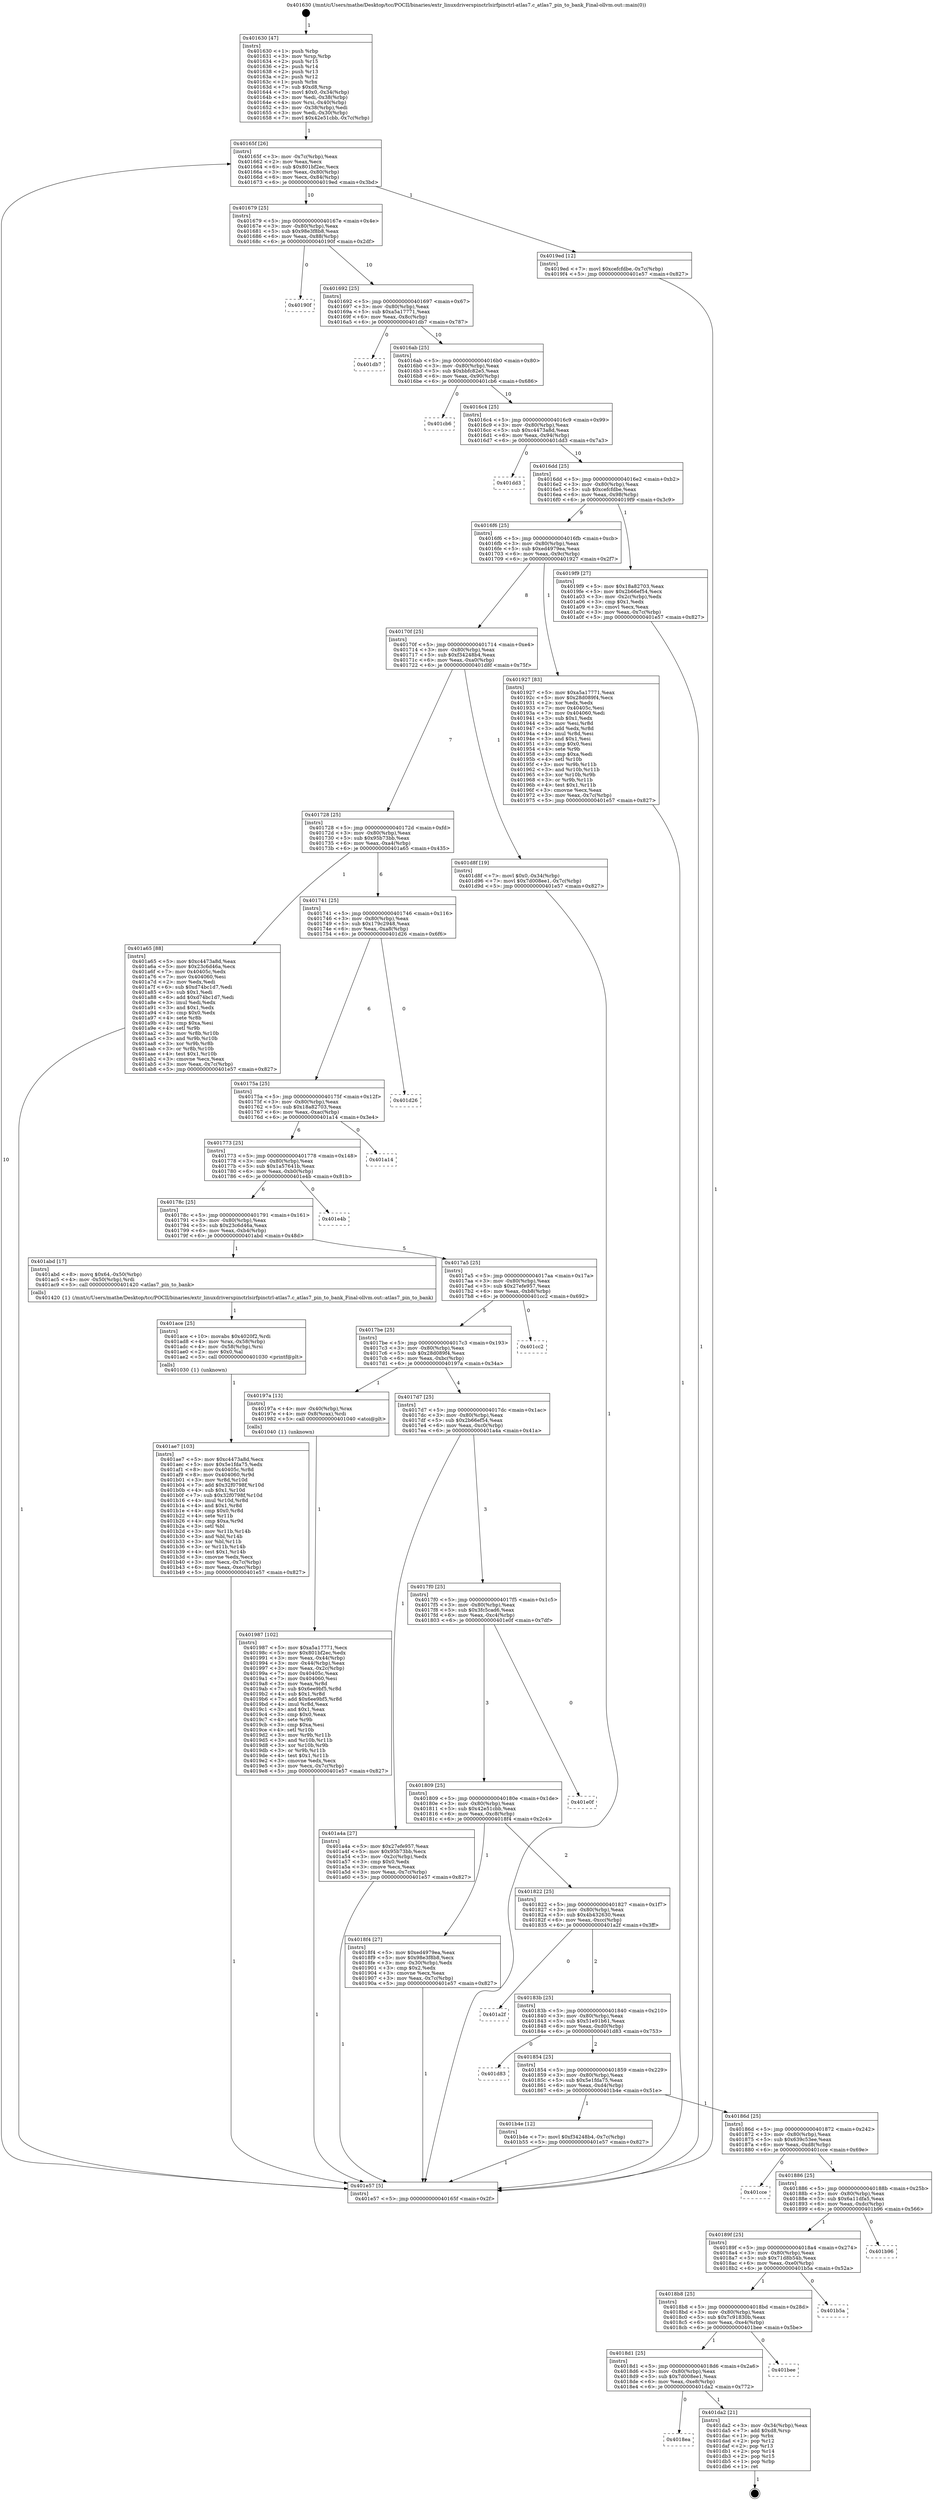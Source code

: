 digraph "0x401630" {
  label = "0x401630 (/mnt/c/Users/mathe/Desktop/tcc/POCII/binaries/extr_linuxdriverspinctrlsirfpinctrl-atlas7.c_atlas7_pin_to_bank_Final-ollvm.out::main(0))"
  labelloc = "t"
  node[shape=record]

  Entry [label="",width=0.3,height=0.3,shape=circle,fillcolor=black,style=filled]
  "0x40165f" [label="{
     0x40165f [26]\l
     | [instrs]\l
     &nbsp;&nbsp;0x40165f \<+3\>: mov -0x7c(%rbp),%eax\l
     &nbsp;&nbsp;0x401662 \<+2\>: mov %eax,%ecx\l
     &nbsp;&nbsp;0x401664 \<+6\>: sub $0x801bf2ec,%ecx\l
     &nbsp;&nbsp;0x40166a \<+3\>: mov %eax,-0x80(%rbp)\l
     &nbsp;&nbsp;0x40166d \<+6\>: mov %ecx,-0x84(%rbp)\l
     &nbsp;&nbsp;0x401673 \<+6\>: je 00000000004019ed \<main+0x3bd\>\l
  }"]
  "0x4019ed" [label="{
     0x4019ed [12]\l
     | [instrs]\l
     &nbsp;&nbsp;0x4019ed \<+7\>: movl $0xcefcfdbe,-0x7c(%rbp)\l
     &nbsp;&nbsp;0x4019f4 \<+5\>: jmp 0000000000401e57 \<main+0x827\>\l
  }"]
  "0x401679" [label="{
     0x401679 [25]\l
     | [instrs]\l
     &nbsp;&nbsp;0x401679 \<+5\>: jmp 000000000040167e \<main+0x4e\>\l
     &nbsp;&nbsp;0x40167e \<+3\>: mov -0x80(%rbp),%eax\l
     &nbsp;&nbsp;0x401681 \<+5\>: sub $0x98e3f8b8,%eax\l
     &nbsp;&nbsp;0x401686 \<+6\>: mov %eax,-0x88(%rbp)\l
     &nbsp;&nbsp;0x40168c \<+6\>: je 000000000040190f \<main+0x2df\>\l
  }"]
  Exit [label="",width=0.3,height=0.3,shape=circle,fillcolor=black,style=filled,peripheries=2]
  "0x40190f" [label="{
     0x40190f\l
  }", style=dashed]
  "0x401692" [label="{
     0x401692 [25]\l
     | [instrs]\l
     &nbsp;&nbsp;0x401692 \<+5\>: jmp 0000000000401697 \<main+0x67\>\l
     &nbsp;&nbsp;0x401697 \<+3\>: mov -0x80(%rbp),%eax\l
     &nbsp;&nbsp;0x40169a \<+5\>: sub $0xa5a17771,%eax\l
     &nbsp;&nbsp;0x40169f \<+6\>: mov %eax,-0x8c(%rbp)\l
     &nbsp;&nbsp;0x4016a5 \<+6\>: je 0000000000401db7 \<main+0x787\>\l
  }"]
  "0x4018ea" [label="{
     0x4018ea\l
  }", style=dashed]
  "0x401db7" [label="{
     0x401db7\l
  }", style=dashed]
  "0x4016ab" [label="{
     0x4016ab [25]\l
     | [instrs]\l
     &nbsp;&nbsp;0x4016ab \<+5\>: jmp 00000000004016b0 \<main+0x80\>\l
     &nbsp;&nbsp;0x4016b0 \<+3\>: mov -0x80(%rbp),%eax\l
     &nbsp;&nbsp;0x4016b3 \<+5\>: sub $0xbbfc82e5,%eax\l
     &nbsp;&nbsp;0x4016b8 \<+6\>: mov %eax,-0x90(%rbp)\l
     &nbsp;&nbsp;0x4016be \<+6\>: je 0000000000401cb6 \<main+0x686\>\l
  }"]
  "0x401da2" [label="{
     0x401da2 [21]\l
     | [instrs]\l
     &nbsp;&nbsp;0x401da2 \<+3\>: mov -0x34(%rbp),%eax\l
     &nbsp;&nbsp;0x401da5 \<+7\>: add $0xd8,%rsp\l
     &nbsp;&nbsp;0x401dac \<+1\>: pop %rbx\l
     &nbsp;&nbsp;0x401dad \<+2\>: pop %r12\l
     &nbsp;&nbsp;0x401daf \<+2\>: pop %r13\l
     &nbsp;&nbsp;0x401db1 \<+2\>: pop %r14\l
     &nbsp;&nbsp;0x401db3 \<+2\>: pop %r15\l
     &nbsp;&nbsp;0x401db5 \<+1\>: pop %rbp\l
     &nbsp;&nbsp;0x401db6 \<+1\>: ret\l
  }"]
  "0x401cb6" [label="{
     0x401cb6\l
  }", style=dashed]
  "0x4016c4" [label="{
     0x4016c4 [25]\l
     | [instrs]\l
     &nbsp;&nbsp;0x4016c4 \<+5\>: jmp 00000000004016c9 \<main+0x99\>\l
     &nbsp;&nbsp;0x4016c9 \<+3\>: mov -0x80(%rbp),%eax\l
     &nbsp;&nbsp;0x4016cc \<+5\>: sub $0xc4473a8d,%eax\l
     &nbsp;&nbsp;0x4016d1 \<+6\>: mov %eax,-0x94(%rbp)\l
     &nbsp;&nbsp;0x4016d7 \<+6\>: je 0000000000401dd3 \<main+0x7a3\>\l
  }"]
  "0x4018d1" [label="{
     0x4018d1 [25]\l
     | [instrs]\l
     &nbsp;&nbsp;0x4018d1 \<+5\>: jmp 00000000004018d6 \<main+0x2a6\>\l
     &nbsp;&nbsp;0x4018d6 \<+3\>: mov -0x80(%rbp),%eax\l
     &nbsp;&nbsp;0x4018d9 \<+5\>: sub $0x7d008ee1,%eax\l
     &nbsp;&nbsp;0x4018de \<+6\>: mov %eax,-0xe8(%rbp)\l
     &nbsp;&nbsp;0x4018e4 \<+6\>: je 0000000000401da2 \<main+0x772\>\l
  }"]
  "0x401dd3" [label="{
     0x401dd3\l
  }", style=dashed]
  "0x4016dd" [label="{
     0x4016dd [25]\l
     | [instrs]\l
     &nbsp;&nbsp;0x4016dd \<+5\>: jmp 00000000004016e2 \<main+0xb2\>\l
     &nbsp;&nbsp;0x4016e2 \<+3\>: mov -0x80(%rbp),%eax\l
     &nbsp;&nbsp;0x4016e5 \<+5\>: sub $0xcefcfdbe,%eax\l
     &nbsp;&nbsp;0x4016ea \<+6\>: mov %eax,-0x98(%rbp)\l
     &nbsp;&nbsp;0x4016f0 \<+6\>: je 00000000004019f9 \<main+0x3c9\>\l
  }"]
  "0x401bee" [label="{
     0x401bee\l
  }", style=dashed]
  "0x4019f9" [label="{
     0x4019f9 [27]\l
     | [instrs]\l
     &nbsp;&nbsp;0x4019f9 \<+5\>: mov $0x18a82703,%eax\l
     &nbsp;&nbsp;0x4019fe \<+5\>: mov $0x2b66ef54,%ecx\l
     &nbsp;&nbsp;0x401a03 \<+3\>: mov -0x2c(%rbp),%edx\l
     &nbsp;&nbsp;0x401a06 \<+3\>: cmp $0x1,%edx\l
     &nbsp;&nbsp;0x401a09 \<+3\>: cmovl %ecx,%eax\l
     &nbsp;&nbsp;0x401a0c \<+3\>: mov %eax,-0x7c(%rbp)\l
     &nbsp;&nbsp;0x401a0f \<+5\>: jmp 0000000000401e57 \<main+0x827\>\l
  }"]
  "0x4016f6" [label="{
     0x4016f6 [25]\l
     | [instrs]\l
     &nbsp;&nbsp;0x4016f6 \<+5\>: jmp 00000000004016fb \<main+0xcb\>\l
     &nbsp;&nbsp;0x4016fb \<+3\>: mov -0x80(%rbp),%eax\l
     &nbsp;&nbsp;0x4016fe \<+5\>: sub $0xed4979ea,%eax\l
     &nbsp;&nbsp;0x401703 \<+6\>: mov %eax,-0x9c(%rbp)\l
     &nbsp;&nbsp;0x401709 \<+6\>: je 0000000000401927 \<main+0x2f7\>\l
  }"]
  "0x4018b8" [label="{
     0x4018b8 [25]\l
     | [instrs]\l
     &nbsp;&nbsp;0x4018b8 \<+5\>: jmp 00000000004018bd \<main+0x28d\>\l
     &nbsp;&nbsp;0x4018bd \<+3\>: mov -0x80(%rbp),%eax\l
     &nbsp;&nbsp;0x4018c0 \<+5\>: sub $0x7c91830b,%eax\l
     &nbsp;&nbsp;0x4018c5 \<+6\>: mov %eax,-0xe4(%rbp)\l
     &nbsp;&nbsp;0x4018cb \<+6\>: je 0000000000401bee \<main+0x5be\>\l
  }"]
  "0x401927" [label="{
     0x401927 [83]\l
     | [instrs]\l
     &nbsp;&nbsp;0x401927 \<+5\>: mov $0xa5a17771,%eax\l
     &nbsp;&nbsp;0x40192c \<+5\>: mov $0x28d089f4,%ecx\l
     &nbsp;&nbsp;0x401931 \<+2\>: xor %edx,%edx\l
     &nbsp;&nbsp;0x401933 \<+7\>: mov 0x40405c,%esi\l
     &nbsp;&nbsp;0x40193a \<+7\>: mov 0x404060,%edi\l
     &nbsp;&nbsp;0x401941 \<+3\>: sub $0x1,%edx\l
     &nbsp;&nbsp;0x401944 \<+3\>: mov %esi,%r8d\l
     &nbsp;&nbsp;0x401947 \<+3\>: add %edx,%r8d\l
     &nbsp;&nbsp;0x40194a \<+4\>: imul %r8d,%esi\l
     &nbsp;&nbsp;0x40194e \<+3\>: and $0x1,%esi\l
     &nbsp;&nbsp;0x401951 \<+3\>: cmp $0x0,%esi\l
     &nbsp;&nbsp;0x401954 \<+4\>: sete %r9b\l
     &nbsp;&nbsp;0x401958 \<+3\>: cmp $0xa,%edi\l
     &nbsp;&nbsp;0x40195b \<+4\>: setl %r10b\l
     &nbsp;&nbsp;0x40195f \<+3\>: mov %r9b,%r11b\l
     &nbsp;&nbsp;0x401962 \<+3\>: and %r10b,%r11b\l
     &nbsp;&nbsp;0x401965 \<+3\>: xor %r10b,%r9b\l
     &nbsp;&nbsp;0x401968 \<+3\>: or %r9b,%r11b\l
     &nbsp;&nbsp;0x40196b \<+4\>: test $0x1,%r11b\l
     &nbsp;&nbsp;0x40196f \<+3\>: cmovne %ecx,%eax\l
     &nbsp;&nbsp;0x401972 \<+3\>: mov %eax,-0x7c(%rbp)\l
     &nbsp;&nbsp;0x401975 \<+5\>: jmp 0000000000401e57 \<main+0x827\>\l
  }"]
  "0x40170f" [label="{
     0x40170f [25]\l
     | [instrs]\l
     &nbsp;&nbsp;0x40170f \<+5\>: jmp 0000000000401714 \<main+0xe4\>\l
     &nbsp;&nbsp;0x401714 \<+3\>: mov -0x80(%rbp),%eax\l
     &nbsp;&nbsp;0x401717 \<+5\>: sub $0xf34248b4,%eax\l
     &nbsp;&nbsp;0x40171c \<+6\>: mov %eax,-0xa0(%rbp)\l
     &nbsp;&nbsp;0x401722 \<+6\>: je 0000000000401d8f \<main+0x75f\>\l
  }"]
  "0x401b5a" [label="{
     0x401b5a\l
  }", style=dashed]
  "0x401d8f" [label="{
     0x401d8f [19]\l
     | [instrs]\l
     &nbsp;&nbsp;0x401d8f \<+7\>: movl $0x0,-0x34(%rbp)\l
     &nbsp;&nbsp;0x401d96 \<+7\>: movl $0x7d008ee1,-0x7c(%rbp)\l
     &nbsp;&nbsp;0x401d9d \<+5\>: jmp 0000000000401e57 \<main+0x827\>\l
  }"]
  "0x401728" [label="{
     0x401728 [25]\l
     | [instrs]\l
     &nbsp;&nbsp;0x401728 \<+5\>: jmp 000000000040172d \<main+0xfd\>\l
     &nbsp;&nbsp;0x40172d \<+3\>: mov -0x80(%rbp),%eax\l
     &nbsp;&nbsp;0x401730 \<+5\>: sub $0x95b73bb,%eax\l
     &nbsp;&nbsp;0x401735 \<+6\>: mov %eax,-0xa4(%rbp)\l
     &nbsp;&nbsp;0x40173b \<+6\>: je 0000000000401a65 \<main+0x435\>\l
  }"]
  "0x40189f" [label="{
     0x40189f [25]\l
     | [instrs]\l
     &nbsp;&nbsp;0x40189f \<+5\>: jmp 00000000004018a4 \<main+0x274\>\l
     &nbsp;&nbsp;0x4018a4 \<+3\>: mov -0x80(%rbp),%eax\l
     &nbsp;&nbsp;0x4018a7 \<+5\>: sub $0x71d8b54b,%eax\l
     &nbsp;&nbsp;0x4018ac \<+6\>: mov %eax,-0xe0(%rbp)\l
     &nbsp;&nbsp;0x4018b2 \<+6\>: je 0000000000401b5a \<main+0x52a\>\l
  }"]
  "0x401a65" [label="{
     0x401a65 [88]\l
     | [instrs]\l
     &nbsp;&nbsp;0x401a65 \<+5\>: mov $0xc4473a8d,%eax\l
     &nbsp;&nbsp;0x401a6a \<+5\>: mov $0x23c6d46a,%ecx\l
     &nbsp;&nbsp;0x401a6f \<+7\>: mov 0x40405c,%edx\l
     &nbsp;&nbsp;0x401a76 \<+7\>: mov 0x404060,%esi\l
     &nbsp;&nbsp;0x401a7d \<+2\>: mov %edx,%edi\l
     &nbsp;&nbsp;0x401a7f \<+6\>: sub $0xd74bc1d7,%edi\l
     &nbsp;&nbsp;0x401a85 \<+3\>: sub $0x1,%edi\l
     &nbsp;&nbsp;0x401a88 \<+6\>: add $0xd74bc1d7,%edi\l
     &nbsp;&nbsp;0x401a8e \<+3\>: imul %edi,%edx\l
     &nbsp;&nbsp;0x401a91 \<+3\>: and $0x1,%edx\l
     &nbsp;&nbsp;0x401a94 \<+3\>: cmp $0x0,%edx\l
     &nbsp;&nbsp;0x401a97 \<+4\>: sete %r8b\l
     &nbsp;&nbsp;0x401a9b \<+3\>: cmp $0xa,%esi\l
     &nbsp;&nbsp;0x401a9e \<+4\>: setl %r9b\l
     &nbsp;&nbsp;0x401aa2 \<+3\>: mov %r8b,%r10b\l
     &nbsp;&nbsp;0x401aa5 \<+3\>: and %r9b,%r10b\l
     &nbsp;&nbsp;0x401aa8 \<+3\>: xor %r9b,%r8b\l
     &nbsp;&nbsp;0x401aab \<+3\>: or %r8b,%r10b\l
     &nbsp;&nbsp;0x401aae \<+4\>: test $0x1,%r10b\l
     &nbsp;&nbsp;0x401ab2 \<+3\>: cmovne %ecx,%eax\l
     &nbsp;&nbsp;0x401ab5 \<+3\>: mov %eax,-0x7c(%rbp)\l
     &nbsp;&nbsp;0x401ab8 \<+5\>: jmp 0000000000401e57 \<main+0x827\>\l
  }"]
  "0x401741" [label="{
     0x401741 [25]\l
     | [instrs]\l
     &nbsp;&nbsp;0x401741 \<+5\>: jmp 0000000000401746 \<main+0x116\>\l
     &nbsp;&nbsp;0x401746 \<+3\>: mov -0x80(%rbp),%eax\l
     &nbsp;&nbsp;0x401749 \<+5\>: sub $0x179c2948,%eax\l
     &nbsp;&nbsp;0x40174e \<+6\>: mov %eax,-0xa8(%rbp)\l
     &nbsp;&nbsp;0x401754 \<+6\>: je 0000000000401d26 \<main+0x6f6\>\l
  }"]
  "0x401b96" [label="{
     0x401b96\l
  }", style=dashed]
  "0x401d26" [label="{
     0x401d26\l
  }", style=dashed]
  "0x40175a" [label="{
     0x40175a [25]\l
     | [instrs]\l
     &nbsp;&nbsp;0x40175a \<+5\>: jmp 000000000040175f \<main+0x12f\>\l
     &nbsp;&nbsp;0x40175f \<+3\>: mov -0x80(%rbp),%eax\l
     &nbsp;&nbsp;0x401762 \<+5\>: sub $0x18a82703,%eax\l
     &nbsp;&nbsp;0x401767 \<+6\>: mov %eax,-0xac(%rbp)\l
     &nbsp;&nbsp;0x40176d \<+6\>: je 0000000000401a14 \<main+0x3e4\>\l
  }"]
  "0x401886" [label="{
     0x401886 [25]\l
     | [instrs]\l
     &nbsp;&nbsp;0x401886 \<+5\>: jmp 000000000040188b \<main+0x25b\>\l
     &nbsp;&nbsp;0x40188b \<+3\>: mov -0x80(%rbp),%eax\l
     &nbsp;&nbsp;0x40188e \<+5\>: sub $0x6a11dfa5,%eax\l
     &nbsp;&nbsp;0x401893 \<+6\>: mov %eax,-0xdc(%rbp)\l
     &nbsp;&nbsp;0x401899 \<+6\>: je 0000000000401b96 \<main+0x566\>\l
  }"]
  "0x401a14" [label="{
     0x401a14\l
  }", style=dashed]
  "0x401773" [label="{
     0x401773 [25]\l
     | [instrs]\l
     &nbsp;&nbsp;0x401773 \<+5\>: jmp 0000000000401778 \<main+0x148\>\l
     &nbsp;&nbsp;0x401778 \<+3\>: mov -0x80(%rbp),%eax\l
     &nbsp;&nbsp;0x40177b \<+5\>: sub $0x1a57641b,%eax\l
     &nbsp;&nbsp;0x401780 \<+6\>: mov %eax,-0xb0(%rbp)\l
     &nbsp;&nbsp;0x401786 \<+6\>: je 0000000000401e4b \<main+0x81b\>\l
  }"]
  "0x401cce" [label="{
     0x401cce\l
  }", style=dashed]
  "0x401e4b" [label="{
     0x401e4b\l
  }", style=dashed]
  "0x40178c" [label="{
     0x40178c [25]\l
     | [instrs]\l
     &nbsp;&nbsp;0x40178c \<+5\>: jmp 0000000000401791 \<main+0x161\>\l
     &nbsp;&nbsp;0x401791 \<+3\>: mov -0x80(%rbp),%eax\l
     &nbsp;&nbsp;0x401794 \<+5\>: sub $0x23c6d46a,%eax\l
     &nbsp;&nbsp;0x401799 \<+6\>: mov %eax,-0xb4(%rbp)\l
     &nbsp;&nbsp;0x40179f \<+6\>: je 0000000000401abd \<main+0x48d\>\l
  }"]
  "0x40186d" [label="{
     0x40186d [25]\l
     | [instrs]\l
     &nbsp;&nbsp;0x40186d \<+5\>: jmp 0000000000401872 \<main+0x242\>\l
     &nbsp;&nbsp;0x401872 \<+3\>: mov -0x80(%rbp),%eax\l
     &nbsp;&nbsp;0x401875 \<+5\>: sub $0x639c53ee,%eax\l
     &nbsp;&nbsp;0x40187a \<+6\>: mov %eax,-0xd8(%rbp)\l
     &nbsp;&nbsp;0x401880 \<+6\>: je 0000000000401cce \<main+0x69e\>\l
  }"]
  "0x401abd" [label="{
     0x401abd [17]\l
     | [instrs]\l
     &nbsp;&nbsp;0x401abd \<+8\>: movq $0x64,-0x50(%rbp)\l
     &nbsp;&nbsp;0x401ac5 \<+4\>: mov -0x50(%rbp),%rdi\l
     &nbsp;&nbsp;0x401ac9 \<+5\>: call 0000000000401420 \<atlas7_pin_to_bank\>\l
     | [calls]\l
     &nbsp;&nbsp;0x401420 \{1\} (/mnt/c/Users/mathe/Desktop/tcc/POCII/binaries/extr_linuxdriverspinctrlsirfpinctrl-atlas7.c_atlas7_pin_to_bank_Final-ollvm.out::atlas7_pin_to_bank)\l
  }"]
  "0x4017a5" [label="{
     0x4017a5 [25]\l
     | [instrs]\l
     &nbsp;&nbsp;0x4017a5 \<+5\>: jmp 00000000004017aa \<main+0x17a\>\l
     &nbsp;&nbsp;0x4017aa \<+3\>: mov -0x80(%rbp),%eax\l
     &nbsp;&nbsp;0x4017ad \<+5\>: sub $0x27efe957,%eax\l
     &nbsp;&nbsp;0x4017b2 \<+6\>: mov %eax,-0xb8(%rbp)\l
     &nbsp;&nbsp;0x4017b8 \<+6\>: je 0000000000401cc2 \<main+0x692\>\l
  }"]
  "0x401b4e" [label="{
     0x401b4e [12]\l
     | [instrs]\l
     &nbsp;&nbsp;0x401b4e \<+7\>: movl $0xf34248b4,-0x7c(%rbp)\l
     &nbsp;&nbsp;0x401b55 \<+5\>: jmp 0000000000401e57 \<main+0x827\>\l
  }"]
  "0x401cc2" [label="{
     0x401cc2\l
  }", style=dashed]
  "0x4017be" [label="{
     0x4017be [25]\l
     | [instrs]\l
     &nbsp;&nbsp;0x4017be \<+5\>: jmp 00000000004017c3 \<main+0x193\>\l
     &nbsp;&nbsp;0x4017c3 \<+3\>: mov -0x80(%rbp),%eax\l
     &nbsp;&nbsp;0x4017c6 \<+5\>: sub $0x28d089f4,%eax\l
     &nbsp;&nbsp;0x4017cb \<+6\>: mov %eax,-0xbc(%rbp)\l
     &nbsp;&nbsp;0x4017d1 \<+6\>: je 000000000040197a \<main+0x34a\>\l
  }"]
  "0x401854" [label="{
     0x401854 [25]\l
     | [instrs]\l
     &nbsp;&nbsp;0x401854 \<+5\>: jmp 0000000000401859 \<main+0x229\>\l
     &nbsp;&nbsp;0x401859 \<+3\>: mov -0x80(%rbp),%eax\l
     &nbsp;&nbsp;0x40185c \<+5\>: sub $0x5e1fda75,%eax\l
     &nbsp;&nbsp;0x401861 \<+6\>: mov %eax,-0xd4(%rbp)\l
     &nbsp;&nbsp;0x401867 \<+6\>: je 0000000000401b4e \<main+0x51e\>\l
  }"]
  "0x40197a" [label="{
     0x40197a [13]\l
     | [instrs]\l
     &nbsp;&nbsp;0x40197a \<+4\>: mov -0x40(%rbp),%rax\l
     &nbsp;&nbsp;0x40197e \<+4\>: mov 0x8(%rax),%rdi\l
     &nbsp;&nbsp;0x401982 \<+5\>: call 0000000000401040 \<atoi@plt\>\l
     | [calls]\l
     &nbsp;&nbsp;0x401040 \{1\} (unknown)\l
  }"]
  "0x4017d7" [label="{
     0x4017d7 [25]\l
     | [instrs]\l
     &nbsp;&nbsp;0x4017d7 \<+5\>: jmp 00000000004017dc \<main+0x1ac\>\l
     &nbsp;&nbsp;0x4017dc \<+3\>: mov -0x80(%rbp),%eax\l
     &nbsp;&nbsp;0x4017df \<+5\>: sub $0x2b66ef54,%eax\l
     &nbsp;&nbsp;0x4017e4 \<+6\>: mov %eax,-0xc0(%rbp)\l
     &nbsp;&nbsp;0x4017ea \<+6\>: je 0000000000401a4a \<main+0x41a\>\l
  }"]
  "0x401d83" [label="{
     0x401d83\l
  }", style=dashed]
  "0x401a4a" [label="{
     0x401a4a [27]\l
     | [instrs]\l
     &nbsp;&nbsp;0x401a4a \<+5\>: mov $0x27efe957,%eax\l
     &nbsp;&nbsp;0x401a4f \<+5\>: mov $0x95b73bb,%ecx\l
     &nbsp;&nbsp;0x401a54 \<+3\>: mov -0x2c(%rbp),%edx\l
     &nbsp;&nbsp;0x401a57 \<+3\>: cmp $0x0,%edx\l
     &nbsp;&nbsp;0x401a5a \<+3\>: cmove %ecx,%eax\l
     &nbsp;&nbsp;0x401a5d \<+3\>: mov %eax,-0x7c(%rbp)\l
     &nbsp;&nbsp;0x401a60 \<+5\>: jmp 0000000000401e57 \<main+0x827\>\l
  }"]
  "0x4017f0" [label="{
     0x4017f0 [25]\l
     | [instrs]\l
     &nbsp;&nbsp;0x4017f0 \<+5\>: jmp 00000000004017f5 \<main+0x1c5\>\l
     &nbsp;&nbsp;0x4017f5 \<+3\>: mov -0x80(%rbp),%eax\l
     &nbsp;&nbsp;0x4017f8 \<+5\>: sub $0x3fc5cad6,%eax\l
     &nbsp;&nbsp;0x4017fd \<+6\>: mov %eax,-0xc4(%rbp)\l
     &nbsp;&nbsp;0x401803 \<+6\>: je 0000000000401e0f \<main+0x7df\>\l
  }"]
  "0x40183b" [label="{
     0x40183b [25]\l
     | [instrs]\l
     &nbsp;&nbsp;0x40183b \<+5\>: jmp 0000000000401840 \<main+0x210\>\l
     &nbsp;&nbsp;0x401840 \<+3\>: mov -0x80(%rbp),%eax\l
     &nbsp;&nbsp;0x401843 \<+5\>: sub $0x51e91b61,%eax\l
     &nbsp;&nbsp;0x401848 \<+6\>: mov %eax,-0xd0(%rbp)\l
     &nbsp;&nbsp;0x40184e \<+6\>: je 0000000000401d83 \<main+0x753\>\l
  }"]
  "0x401e0f" [label="{
     0x401e0f\l
  }", style=dashed]
  "0x401809" [label="{
     0x401809 [25]\l
     | [instrs]\l
     &nbsp;&nbsp;0x401809 \<+5\>: jmp 000000000040180e \<main+0x1de\>\l
     &nbsp;&nbsp;0x40180e \<+3\>: mov -0x80(%rbp),%eax\l
     &nbsp;&nbsp;0x401811 \<+5\>: sub $0x42e51cbb,%eax\l
     &nbsp;&nbsp;0x401816 \<+6\>: mov %eax,-0xc8(%rbp)\l
     &nbsp;&nbsp;0x40181c \<+6\>: je 00000000004018f4 \<main+0x2c4\>\l
  }"]
  "0x401a2f" [label="{
     0x401a2f\l
  }", style=dashed]
  "0x4018f4" [label="{
     0x4018f4 [27]\l
     | [instrs]\l
     &nbsp;&nbsp;0x4018f4 \<+5\>: mov $0xed4979ea,%eax\l
     &nbsp;&nbsp;0x4018f9 \<+5\>: mov $0x98e3f8b8,%ecx\l
     &nbsp;&nbsp;0x4018fe \<+3\>: mov -0x30(%rbp),%edx\l
     &nbsp;&nbsp;0x401901 \<+3\>: cmp $0x2,%edx\l
     &nbsp;&nbsp;0x401904 \<+3\>: cmovne %ecx,%eax\l
     &nbsp;&nbsp;0x401907 \<+3\>: mov %eax,-0x7c(%rbp)\l
     &nbsp;&nbsp;0x40190a \<+5\>: jmp 0000000000401e57 \<main+0x827\>\l
  }"]
  "0x401822" [label="{
     0x401822 [25]\l
     | [instrs]\l
     &nbsp;&nbsp;0x401822 \<+5\>: jmp 0000000000401827 \<main+0x1f7\>\l
     &nbsp;&nbsp;0x401827 \<+3\>: mov -0x80(%rbp),%eax\l
     &nbsp;&nbsp;0x40182a \<+5\>: sub $0x4b432630,%eax\l
     &nbsp;&nbsp;0x40182f \<+6\>: mov %eax,-0xcc(%rbp)\l
     &nbsp;&nbsp;0x401835 \<+6\>: je 0000000000401a2f \<main+0x3ff\>\l
  }"]
  "0x401e57" [label="{
     0x401e57 [5]\l
     | [instrs]\l
     &nbsp;&nbsp;0x401e57 \<+5\>: jmp 000000000040165f \<main+0x2f\>\l
  }"]
  "0x401630" [label="{
     0x401630 [47]\l
     | [instrs]\l
     &nbsp;&nbsp;0x401630 \<+1\>: push %rbp\l
     &nbsp;&nbsp;0x401631 \<+3\>: mov %rsp,%rbp\l
     &nbsp;&nbsp;0x401634 \<+2\>: push %r15\l
     &nbsp;&nbsp;0x401636 \<+2\>: push %r14\l
     &nbsp;&nbsp;0x401638 \<+2\>: push %r13\l
     &nbsp;&nbsp;0x40163a \<+2\>: push %r12\l
     &nbsp;&nbsp;0x40163c \<+1\>: push %rbx\l
     &nbsp;&nbsp;0x40163d \<+7\>: sub $0xd8,%rsp\l
     &nbsp;&nbsp;0x401644 \<+7\>: movl $0x0,-0x34(%rbp)\l
     &nbsp;&nbsp;0x40164b \<+3\>: mov %edi,-0x38(%rbp)\l
     &nbsp;&nbsp;0x40164e \<+4\>: mov %rsi,-0x40(%rbp)\l
     &nbsp;&nbsp;0x401652 \<+3\>: mov -0x38(%rbp),%edi\l
     &nbsp;&nbsp;0x401655 \<+3\>: mov %edi,-0x30(%rbp)\l
     &nbsp;&nbsp;0x401658 \<+7\>: movl $0x42e51cbb,-0x7c(%rbp)\l
  }"]
  "0x401987" [label="{
     0x401987 [102]\l
     | [instrs]\l
     &nbsp;&nbsp;0x401987 \<+5\>: mov $0xa5a17771,%ecx\l
     &nbsp;&nbsp;0x40198c \<+5\>: mov $0x801bf2ec,%edx\l
     &nbsp;&nbsp;0x401991 \<+3\>: mov %eax,-0x44(%rbp)\l
     &nbsp;&nbsp;0x401994 \<+3\>: mov -0x44(%rbp),%eax\l
     &nbsp;&nbsp;0x401997 \<+3\>: mov %eax,-0x2c(%rbp)\l
     &nbsp;&nbsp;0x40199a \<+7\>: mov 0x40405c,%eax\l
     &nbsp;&nbsp;0x4019a1 \<+7\>: mov 0x404060,%esi\l
     &nbsp;&nbsp;0x4019a8 \<+3\>: mov %eax,%r8d\l
     &nbsp;&nbsp;0x4019ab \<+7\>: sub $0x6ee9bf5,%r8d\l
     &nbsp;&nbsp;0x4019b2 \<+4\>: sub $0x1,%r8d\l
     &nbsp;&nbsp;0x4019b6 \<+7\>: add $0x6ee9bf5,%r8d\l
     &nbsp;&nbsp;0x4019bd \<+4\>: imul %r8d,%eax\l
     &nbsp;&nbsp;0x4019c1 \<+3\>: and $0x1,%eax\l
     &nbsp;&nbsp;0x4019c4 \<+3\>: cmp $0x0,%eax\l
     &nbsp;&nbsp;0x4019c7 \<+4\>: sete %r9b\l
     &nbsp;&nbsp;0x4019cb \<+3\>: cmp $0xa,%esi\l
     &nbsp;&nbsp;0x4019ce \<+4\>: setl %r10b\l
     &nbsp;&nbsp;0x4019d2 \<+3\>: mov %r9b,%r11b\l
     &nbsp;&nbsp;0x4019d5 \<+3\>: and %r10b,%r11b\l
     &nbsp;&nbsp;0x4019d8 \<+3\>: xor %r10b,%r9b\l
     &nbsp;&nbsp;0x4019db \<+3\>: or %r9b,%r11b\l
     &nbsp;&nbsp;0x4019de \<+4\>: test $0x1,%r11b\l
     &nbsp;&nbsp;0x4019e2 \<+3\>: cmovne %edx,%ecx\l
     &nbsp;&nbsp;0x4019e5 \<+3\>: mov %ecx,-0x7c(%rbp)\l
     &nbsp;&nbsp;0x4019e8 \<+5\>: jmp 0000000000401e57 \<main+0x827\>\l
  }"]
  "0x401ace" [label="{
     0x401ace [25]\l
     | [instrs]\l
     &nbsp;&nbsp;0x401ace \<+10\>: movabs $0x4020f2,%rdi\l
     &nbsp;&nbsp;0x401ad8 \<+4\>: mov %rax,-0x58(%rbp)\l
     &nbsp;&nbsp;0x401adc \<+4\>: mov -0x58(%rbp),%rsi\l
     &nbsp;&nbsp;0x401ae0 \<+2\>: mov $0x0,%al\l
     &nbsp;&nbsp;0x401ae2 \<+5\>: call 0000000000401030 \<printf@plt\>\l
     | [calls]\l
     &nbsp;&nbsp;0x401030 \{1\} (unknown)\l
  }"]
  "0x401ae7" [label="{
     0x401ae7 [103]\l
     | [instrs]\l
     &nbsp;&nbsp;0x401ae7 \<+5\>: mov $0xc4473a8d,%ecx\l
     &nbsp;&nbsp;0x401aec \<+5\>: mov $0x5e1fda75,%edx\l
     &nbsp;&nbsp;0x401af1 \<+8\>: mov 0x40405c,%r8d\l
     &nbsp;&nbsp;0x401af9 \<+8\>: mov 0x404060,%r9d\l
     &nbsp;&nbsp;0x401b01 \<+3\>: mov %r8d,%r10d\l
     &nbsp;&nbsp;0x401b04 \<+7\>: add $0x32f0798f,%r10d\l
     &nbsp;&nbsp;0x401b0b \<+4\>: sub $0x1,%r10d\l
     &nbsp;&nbsp;0x401b0f \<+7\>: sub $0x32f0798f,%r10d\l
     &nbsp;&nbsp;0x401b16 \<+4\>: imul %r10d,%r8d\l
     &nbsp;&nbsp;0x401b1a \<+4\>: and $0x1,%r8d\l
     &nbsp;&nbsp;0x401b1e \<+4\>: cmp $0x0,%r8d\l
     &nbsp;&nbsp;0x401b22 \<+4\>: sete %r11b\l
     &nbsp;&nbsp;0x401b26 \<+4\>: cmp $0xa,%r9d\l
     &nbsp;&nbsp;0x401b2a \<+3\>: setl %bl\l
     &nbsp;&nbsp;0x401b2d \<+3\>: mov %r11b,%r14b\l
     &nbsp;&nbsp;0x401b30 \<+3\>: and %bl,%r14b\l
     &nbsp;&nbsp;0x401b33 \<+3\>: xor %bl,%r11b\l
     &nbsp;&nbsp;0x401b36 \<+3\>: or %r11b,%r14b\l
     &nbsp;&nbsp;0x401b39 \<+4\>: test $0x1,%r14b\l
     &nbsp;&nbsp;0x401b3d \<+3\>: cmovne %edx,%ecx\l
     &nbsp;&nbsp;0x401b40 \<+3\>: mov %ecx,-0x7c(%rbp)\l
     &nbsp;&nbsp;0x401b43 \<+6\>: mov %eax,-0xec(%rbp)\l
     &nbsp;&nbsp;0x401b49 \<+5\>: jmp 0000000000401e57 \<main+0x827\>\l
  }"]
  Entry -> "0x401630" [label=" 1"]
  "0x40165f" -> "0x4019ed" [label=" 1"]
  "0x40165f" -> "0x401679" [label=" 10"]
  "0x401da2" -> Exit [label=" 1"]
  "0x401679" -> "0x40190f" [label=" 0"]
  "0x401679" -> "0x401692" [label=" 10"]
  "0x4018d1" -> "0x4018ea" [label=" 0"]
  "0x401692" -> "0x401db7" [label=" 0"]
  "0x401692" -> "0x4016ab" [label=" 10"]
  "0x4018d1" -> "0x401da2" [label=" 1"]
  "0x4016ab" -> "0x401cb6" [label=" 0"]
  "0x4016ab" -> "0x4016c4" [label=" 10"]
  "0x4018b8" -> "0x4018d1" [label=" 1"]
  "0x4016c4" -> "0x401dd3" [label=" 0"]
  "0x4016c4" -> "0x4016dd" [label=" 10"]
  "0x4018b8" -> "0x401bee" [label=" 0"]
  "0x4016dd" -> "0x4019f9" [label=" 1"]
  "0x4016dd" -> "0x4016f6" [label=" 9"]
  "0x40189f" -> "0x4018b8" [label=" 1"]
  "0x4016f6" -> "0x401927" [label=" 1"]
  "0x4016f6" -> "0x40170f" [label=" 8"]
  "0x40189f" -> "0x401b5a" [label=" 0"]
  "0x40170f" -> "0x401d8f" [label=" 1"]
  "0x40170f" -> "0x401728" [label=" 7"]
  "0x401886" -> "0x40189f" [label=" 1"]
  "0x401728" -> "0x401a65" [label=" 1"]
  "0x401728" -> "0x401741" [label=" 6"]
  "0x401886" -> "0x401b96" [label=" 0"]
  "0x401741" -> "0x401d26" [label=" 0"]
  "0x401741" -> "0x40175a" [label=" 6"]
  "0x40186d" -> "0x401886" [label=" 1"]
  "0x40175a" -> "0x401a14" [label=" 0"]
  "0x40175a" -> "0x401773" [label=" 6"]
  "0x40186d" -> "0x401cce" [label=" 0"]
  "0x401773" -> "0x401e4b" [label=" 0"]
  "0x401773" -> "0x40178c" [label=" 6"]
  "0x401d8f" -> "0x401e57" [label=" 1"]
  "0x40178c" -> "0x401abd" [label=" 1"]
  "0x40178c" -> "0x4017a5" [label=" 5"]
  "0x401b4e" -> "0x401e57" [label=" 1"]
  "0x4017a5" -> "0x401cc2" [label=" 0"]
  "0x4017a5" -> "0x4017be" [label=" 5"]
  "0x401854" -> "0x40186d" [label=" 1"]
  "0x4017be" -> "0x40197a" [label=" 1"]
  "0x4017be" -> "0x4017d7" [label=" 4"]
  "0x401854" -> "0x401b4e" [label=" 1"]
  "0x4017d7" -> "0x401a4a" [label=" 1"]
  "0x4017d7" -> "0x4017f0" [label=" 3"]
  "0x40183b" -> "0x401854" [label=" 2"]
  "0x4017f0" -> "0x401e0f" [label=" 0"]
  "0x4017f0" -> "0x401809" [label=" 3"]
  "0x40183b" -> "0x401d83" [label=" 0"]
  "0x401809" -> "0x4018f4" [label=" 1"]
  "0x401809" -> "0x401822" [label=" 2"]
  "0x4018f4" -> "0x401e57" [label=" 1"]
  "0x401630" -> "0x40165f" [label=" 1"]
  "0x401e57" -> "0x40165f" [label=" 10"]
  "0x401927" -> "0x401e57" [label=" 1"]
  "0x40197a" -> "0x401987" [label=" 1"]
  "0x401987" -> "0x401e57" [label=" 1"]
  "0x4019ed" -> "0x401e57" [label=" 1"]
  "0x4019f9" -> "0x401e57" [label=" 1"]
  "0x401a4a" -> "0x401e57" [label=" 1"]
  "0x401a65" -> "0x401e57" [label=" 1"]
  "0x401abd" -> "0x401ace" [label=" 1"]
  "0x401ace" -> "0x401ae7" [label=" 1"]
  "0x401ae7" -> "0x401e57" [label=" 1"]
  "0x401822" -> "0x40183b" [label=" 2"]
  "0x401822" -> "0x401a2f" [label=" 0"]
}
